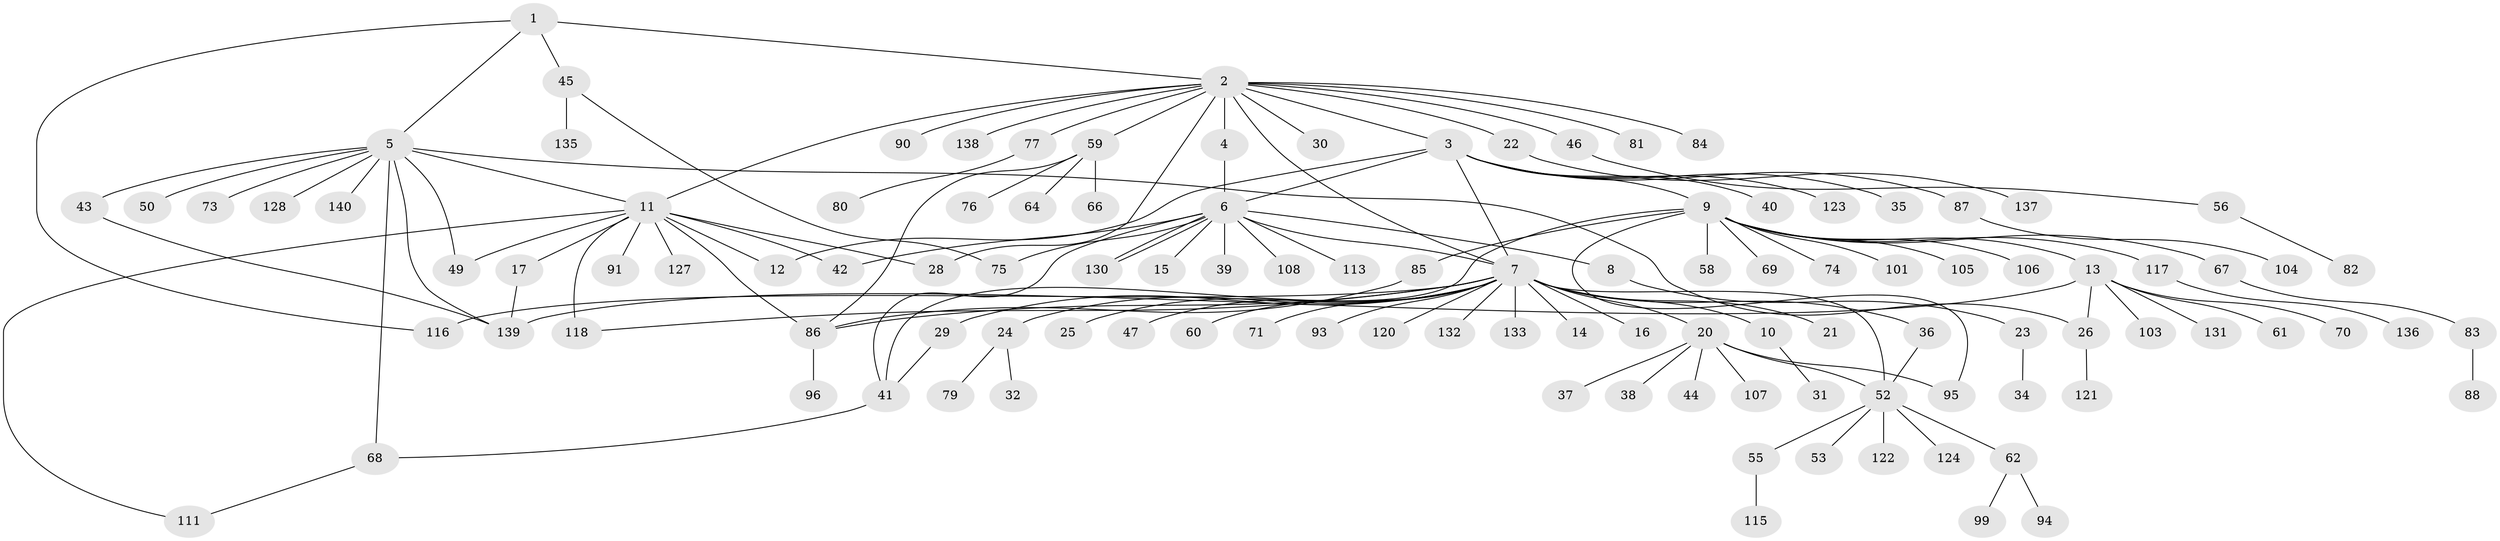 // original degree distribution, {4: 0.06428571428571428, 13: 0.02142857142857143, 10: 0.007142857142857143, 2: 0.25, 9: 0.014285714285714285, 14: 0.007142857142857143, 22: 0.007142857142857143, 3: 0.07857142857142857, 5: 0.014285714285714285, 1: 0.5285714285714286, 6: 0.007142857142857143}
// Generated by graph-tools (version 1.1) at 2025/41/03/06/25 10:41:51]
// undirected, 113 vertices, 138 edges
graph export_dot {
graph [start="1"]
  node [color=gray90,style=filled];
  1;
  2 [super="+18"];
  3 [super="+27"];
  4;
  5 [super="+19"];
  6 [super="+78"];
  7 [super="+125"];
  8;
  9 [super="+51"];
  10;
  11 [super="+110"];
  12;
  13 [super="+65"];
  14;
  15;
  16;
  17;
  20 [super="+33"];
  21;
  22 [super="+48"];
  23;
  24 [super="+102"];
  25;
  26 [super="+72"];
  28 [super="+89"];
  29;
  30 [super="+97"];
  31 [super="+100"];
  32;
  34;
  35;
  36;
  37;
  38;
  39;
  40;
  41 [super="+114"];
  42 [super="+57"];
  43;
  44;
  45 [super="+54"];
  46;
  47;
  49 [super="+126"];
  50;
  52 [super="+98"];
  53;
  55 [super="+109"];
  56;
  58;
  59;
  60;
  61;
  62 [super="+63"];
  64;
  66;
  67;
  68 [super="+112"];
  69;
  70;
  71 [super="+129"];
  73;
  74;
  75;
  76;
  77;
  79;
  80;
  81;
  82;
  83;
  84;
  85;
  86 [super="+92"];
  87;
  88;
  90;
  91;
  93;
  94;
  95;
  96;
  99;
  101;
  103;
  104;
  105;
  106;
  107;
  108;
  111;
  113;
  115;
  116 [super="+134"];
  117;
  118 [super="+119"];
  120;
  121;
  122;
  123;
  124;
  127;
  128;
  130;
  131;
  132;
  133;
  135;
  136;
  137;
  138;
  139;
  140;
  1 -- 2;
  1 -- 5;
  1 -- 45;
  1 -- 116;
  2 -- 3;
  2 -- 4;
  2 -- 7;
  2 -- 11;
  2 -- 28;
  2 -- 46;
  2 -- 59;
  2 -- 77;
  2 -- 81;
  2 -- 84;
  2 -- 138;
  2 -- 90;
  2 -- 22;
  2 -- 30;
  3 -- 6;
  3 -- 7;
  3 -- 9;
  3 -- 12 [weight=2];
  3 -- 35;
  3 -- 40;
  3 -- 87;
  3 -- 123;
  4 -- 6;
  5 -- 11;
  5 -- 26;
  5 -- 43;
  5 -- 50;
  5 -- 68;
  5 -- 140;
  5 -- 128;
  5 -- 73;
  5 -- 139;
  5 -- 49;
  6 -- 7;
  6 -- 8;
  6 -- 15;
  6 -- 39;
  6 -- 41;
  6 -- 75;
  6 -- 108;
  6 -- 113;
  6 -- 130;
  6 -- 130;
  6 -- 42;
  7 -- 10;
  7 -- 14;
  7 -- 16;
  7 -- 20;
  7 -- 21;
  7 -- 24;
  7 -- 25;
  7 -- 29;
  7 -- 36;
  7 -- 47;
  7 -- 52;
  7 -- 60;
  7 -- 71;
  7 -- 93;
  7 -- 116;
  7 -- 120;
  7 -- 133;
  7 -- 132;
  7 -- 86;
  7 -- 118;
  8 -- 23;
  9 -- 13;
  9 -- 58;
  9 -- 67;
  9 -- 69;
  9 -- 74;
  9 -- 95;
  9 -- 101;
  9 -- 105;
  9 -- 106;
  9 -- 117;
  9 -- 85;
  9 -- 41;
  10 -- 31;
  11 -- 12;
  11 -- 17;
  11 -- 28;
  11 -- 42;
  11 -- 49;
  11 -- 91;
  11 -- 111;
  11 -- 118;
  11 -- 127;
  11 -- 86;
  13 -- 61;
  13 -- 70;
  13 -- 131;
  13 -- 139;
  13 -- 103;
  13 -- 26;
  17 -- 139;
  20 -- 38;
  20 -- 52;
  20 -- 95;
  20 -- 107;
  20 -- 37;
  20 -- 44;
  22 -- 137;
  23 -- 34;
  24 -- 32;
  24 -- 79;
  26 -- 121;
  29 -- 41;
  36 -- 52;
  41 -- 68;
  43 -- 139;
  45 -- 75;
  45 -- 135;
  46 -- 56;
  52 -- 53;
  52 -- 55;
  52 -- 62;
  52 -- 122;
  52 -- 124;
  55 -- 115;
  56 -- 82;
  59 -- 64;
  59 -- 66;
  59 -- 76;
  59 -- 86;
  62 -- 94;
  62 -- 99;
  67 -- 83;
  68 -- 111;
  77 -- 80;
  83 -- 88;
  85 -- 86;
  86 -- 96;
  87 -- 104;
  117 -- 136;
}
